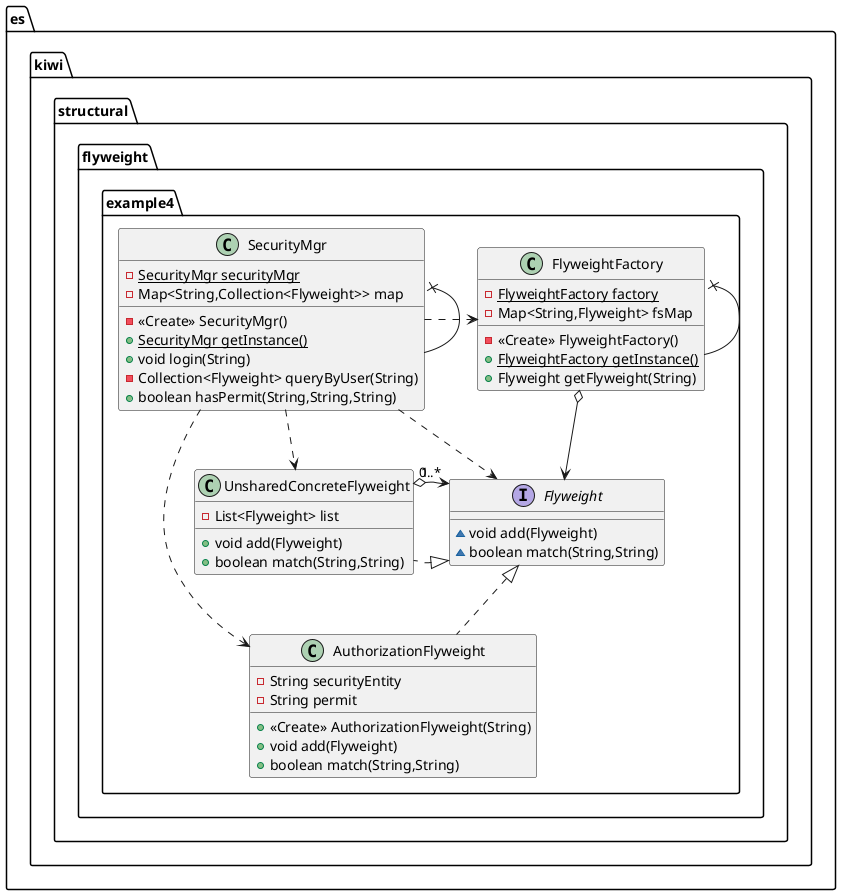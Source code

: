 @startuml
class es.kiwi.structural.flyweight.example4.FlyweightFactory {
- {static} FlyweightFactory factory
- Map<String,Flyweight> fsMap
- <<Create>> FlyweightFactory()
+ {static} FlyweightFactory getInstance()
+ Flyweight getFlyweight(String)
}
class es.kiwi.structural.flyweight.example4.SecurityMgr {
- {static} SecurityMgr securityMgr
- Map<String,Collection<Flyweight>> map
- <<Create>> SecurityMgr()
+ {static} SecurityMgr getInstance()
+ void login(String)
- Collection<Flyweight> queryByUser(String)
+ boolean hasPermit(String,String,String)
}
class es.kiwi.structural.flyweight.example4.UnsharedConcreteFlyweight {
- List<Flyweight> list
+ void add(Flyweight)
+ boolean match(String,String)
}
interface es.kiwi.structural.flyweight.example4.Flyweight {
~ void add(Flyweight)
~ boolean match(String,String)
}
class es.kiwi.structural.flyweight.example4.AuthorizationFlyweight {
- String securityEntity
- String permit
+ <<Create>> AuthorizationFlyweight(String)
+ void add(Flyweight)
+ boolean match(String,String)
}


es.kiwi.structural.flyweight.example4.Flyweight <|.right. es.kiwi.structural.flyweight.example4.UnsharedConcreteFlyweight
es.kiwi.structural.flyweight.example4.Flyweight <|.down. es.kiwi.structural.flyweight.example4.AuthorizationFlyweight
es.kiwi.structural.flyweight.example4.SecurityMgr .right.> es.kiwi.structural.flyweight.example4.FlyweightFactory
es.kiwi.structural.flyweight.example4.SecurityMgr ..> es.kiwi.structural.flyweight.example4.Flyweight
es.kiwi.structural.flyweight.example4.SecurityMgr ..> es.kiwi.structural.flyweight.example4.AuthorizationFlyweight
es.kiwi.structural.flyweight.example4.SecurityMgr ..> es.kiwi.structural.flyweight.example4.UnsharedConcreteFlyweight
es.kiwi.structural.flyweight.example4.SecurityMgr x-- es.kiwi.structural.flyweight.example4.SecurityMgr
es.kiwi.structural.flyweight.example4.FlyweightFactory x-- es.kiwi.structural.flyweight.example4.FlyweightFactory
es.kiwi.structural.flyweight.example4.FlyweightFactory o--> es.kiwi.structural.flyweight.example4.Flyweight
es.kiwi.structural.flyweight.example4.UnsharedConcreteFlyweight "1" o--> "0..*" es.kiwi.structural.flyweight.example4.Flyweight
@enduml